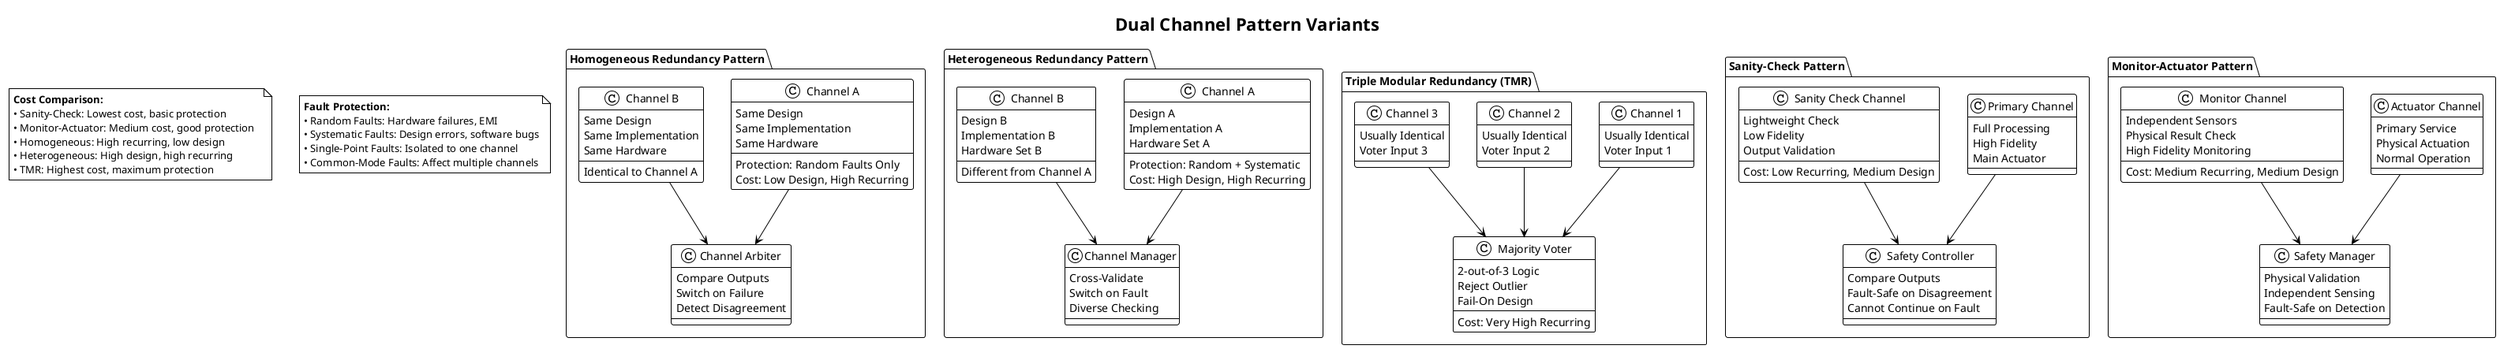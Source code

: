 @startuml DualChannelPattern_Variants

!theme plain

title Dual Channel Pattern Variants

package "Homogeneous Redundancy Pattern" {
    class "Channel A" as HA {
        Same Design
        Same Implementation
        Same Hardware
        ---
        Protection: Random Faults Only
        Cost: Low Design, High Recurring
    }
    
    class "Channel B" as HB {
        Same Design
        Same Implementation  
        Same Hardware
        ---
        Identical to Channel A
    }
    
    class "Channel Arbiter" as HArbiter {
        Compare Outputs
        Switch on Failure
        Detect Disagreement
    }
    
    HA --> HArbiter
    HB --> HArbiter
}

package "Heterogeneous Redundancy Pattern" {
    class "Channel A" as HetA {
        Design A
        Implementation A
        Hardware Set A
        ---
        Protection: Random + Systematic
        Cost: High Design, High Recurring
    }
    
    class "Channel B" as HetB {
        Design B
        Implementation B
        Hardware Set B
        ---
        Different from Channel A
    }
    
    class "Channel Manager" as HetManager {
        Cross-Validate
        Switch on Fault
        Diverse Checking
    }
    
    HetA --> HetManager
    HetB --> HetManager
}

package "Triple Modular Redundancy (TMR)" {
    class "Channel 1" as TMR1 {
        Usually Identical
        Voter Input 1
    }
    
    class "Channel 2" as TMR2 {
        Usually Identical  
        Voter Input 2
    }
    
    class "Channel 3" as TMR3 {
        Usually Identical
        Voter Input 3
    }
    
    class "Majority Voter" as Voter {
        2-out-of-3 Logic
        Reject Outlier
        Fail-On Design
        ---
        Cost: Very High Recurring
    }
    
    TMR1 --> Voter
    TMR2 --> Voter  
    TMR3 --> Voter
}

package "Sanity-Check Pattern" {
    class "Primary Channel" as SCP {
        Full Processing
        High Fidelity
        Main Actuator
    }
    
    class "Sanity Check Channel" as SCC {
        Lightweight Check
        Low Fidelity
        Output Validation
        ---
        Cost: Low Recurring, Medium Design
    }
    
    class "Safety Controller" as SC {
        Compare Outputs
        Fault-Safe on Disagreement
        Cannot Continue on Fault
    }
    
    SCP --> SC
    SCC --> SC
}

package "Monitor-Actuator Pattern" {
    class "Actuator Channel" as MAC {
        Primary Service
        Physical Actuation
        Normal Operation
    }
    
    class "Monitor Channel" as MC {
        Independent Sensors
        Physical Result Check
        High Fidelity Monitoring
        ---
        Cost: Medium Recurring, Medium Design
    }
    
    class "Safety Manager" as SM {
        Physical Validation
        Independent Sensing
        Fault-Safe on Detection
    }
    
    MAC --> SM
    MC --> SM
}

note as CostNote
    **Cost Comparison:**
    • Sanity-Check: Lowest cost, basic protection
    • Monitor-Actuator: Medium cost, good protection  
    • Homogeneous: High recurring, low design
    • Heterogeneous: High design, high recurring
    • TMR: Highest cost, maximum protection
end note

note as ProtectionNote
    **Fault Protection:**
    • Random Faults: Hardware failures, EMI
    • Systematic Faults: Design errors, software bugs
    • Single-Point Faults: Isolated to one channel
    • Common-Mode Faults: Affect multiple channels
end note

@enduml
